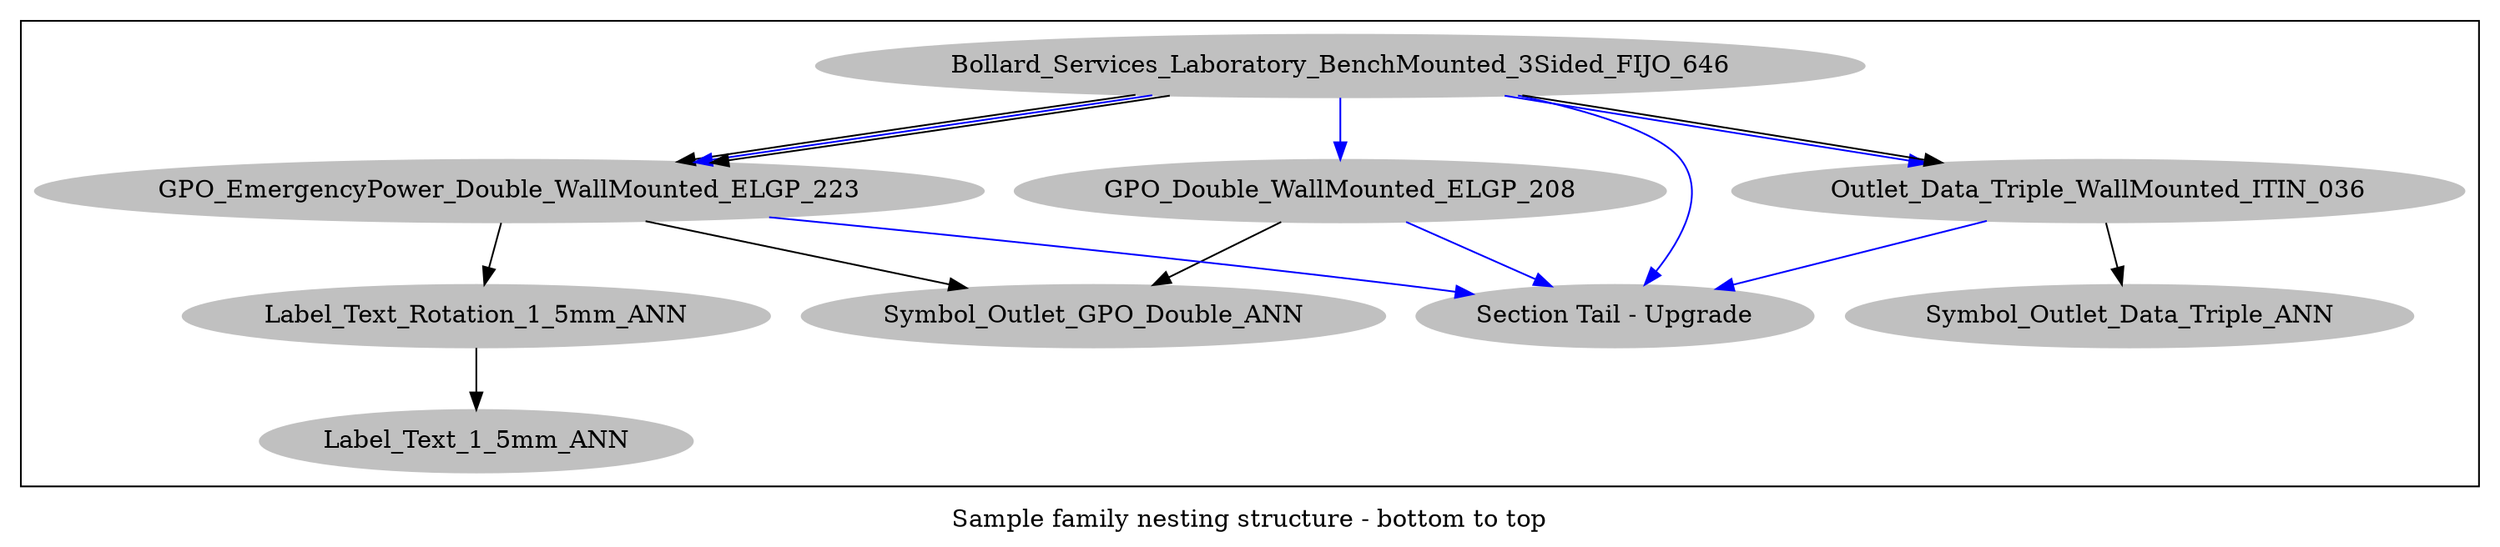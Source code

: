 digraph G {
  subgraph cluster_0 {
    node [style=filled,color=grey];
    Bollard_Services_Laboratory_BenchMounted_3Sided_FIJO_646 -> GPO_Double_WallMounted_ELGP_208 -> "Section Tail - Upgrade" [color=blue]
    GPO_Double_WallMounted_ELGP_208 -> Symbol_Outlet_GPO_Double_ANN
    Bollard_Services_Laboratory_BenchMounted_3Sided_FIJO_646 -> GPO_EmergencyPower_Double_WallMounted_ELGP_223 -> Label_Text_Rotation_1_5mm_ANN -> Label_Text_1_5mm_ANN
    Bollard_Services_Laboratory_BenchMounted_3Sided_FIJO_646 -> GPO_EmergencyPower_Double_WallMounted_ELGP_223 -> "Section Tail - Upgrade" [color=blue]
    Bollard_Services_Laboratory_BenchMounted_3Sided_FIJO_646 -> Outlet_Data_Triple_WallMounted_ITIN_036 -> "Section Tail - Upgrade" [color=blue]
    Bollard_Services_Laboratory_BenchMounted_3Sided_FIJO_646 -> Outlet_Data_Triple_WallMounted_ITIN_036 -> Symbol_Outlet_Data_Triple_ANN
    Bollard_Services_Laboratory_BenchMounted_3Sided_FIJO_646 -> "Section Tail - Upgrade" [color=blue]
    Bollard_Services_Laboratory_BenchMounted_3Sided_FIJO_646 -> GPO_EmergencyPower_Double_WallMounted_ELGP_223 -> Symbol_Outlet_GPO_Double_ANN
    color=black
    }
  label = "Sample family nesting structure - bottom to top";
}